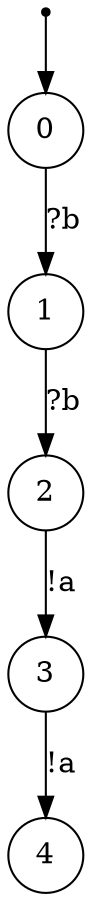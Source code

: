 digraph {
 node [shape=point] ENTRY
 node [shape=circle]
 ENTRY -> 0
0 -> 1 [label="?b"]
1 -> 2 [label="?b"]
2 -> 3 [label="!a"]
3 -> 4 [label="!a"]
}